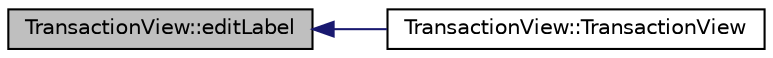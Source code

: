 digraph "TransactionView::editLabel"
{
  edge [fontname="Helvetica",fontsize="10",labelfontname="Helvetica",labelfontsize="10"];
  node [fontname="Helvetica",fontsize="10",shape=record];
  rankdir="LR";
  Node210 [label="TransactionView::editLabel",height=0.2,width=0.4,color="black", fillcolor="grey75", style="filled", fontcolor="black"];
  Node210 -> Node211 [dir="back",color="midnightblue",fontsize="10",style="solid",fontname="Helvetica"];
  Node211 [label="TransactionView::TransactionView",height=0.2,width=0.4,color="black", fillcolor="white", style="filled",URL="$class_transaction_view.html#a0c5e8b90206b4e8b8bf68dd7e319798f"];
}
